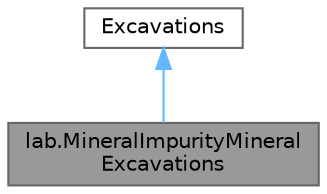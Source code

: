 digraph "lab.MineralImpurityMineralExcavations"
{
 // LATEX_PDF_SIZE
  bgcolor="transparent";
  edge [fontname=Helvetica,fontsize=10,labelfontname=Helvetica,labelfontsize=10];
  node [fontname=Helvetica,fontsize=10,shape=box,height=0.2,width=0.4];
  Node1 [label="lab.MineralImpurityMineral\lExcavations",height=0.2,width=0.4,color="gray40", fillcolor="grey60", style="filled", fontcolor="black",tooltip="раскопки добывшие обычное ископаемое и ископаемое с примесями"];
  Node2 -> Node1 [dir="back",color="steelblue1",style="solid"];
  Node2 [label="Excavations",height=0.2,width=0.4,color="gray40", fillcolor="white", style="filled",URL="$classlab_1_1_excavations.html",tooltip="Раскопки"];
}
